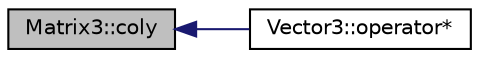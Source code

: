 digraph "Matrix3::coly"
{
 // INTERACTIVE_SVG=YES
  edge [fontname="Helvetica",fontsize="10",labelfontname="Helvetica",labelfontsize="10"];
  node [fontname="Helvetica",fontsize="10",shape=record];
  rankdir="LR";
  Node1 [label="Matrix3::coly",height=0.2,width=0.4,color="black", fillcolor="grey75", style="filled" fontcolor="black"];
  Node1 -> Node2 [dir="back",color="midnightblue",fontsize="10",style="solid",fontname="Helvetica"];
  Node2 [label="Vector3::operator*",height=0.2,width=0.4,color="black", fillcolor="white", style="filled",URL="$classVector3.html#ac8a27ae55d520cb5aef89c2cdc7a9d47"];
}
